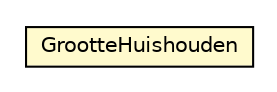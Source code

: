 #!/usr/local/bin/dot
#
# Class diagram 
# Generated by UMLGraph version R5_6-24-gf6e263 (http://www.umlgraph.org/)
#

digraph G {
	edge [fontname="Helvetica",fontsize=10,labelfontname="Helvetica",labelfontsize=10];
	node [fontname="Helvetica",fontsize=10,shape=plaintext];
	nodesep=0.25;
	ranksep=0.5;
	// nl.egem.stuf.sector.bg._0204.HHDFund.GrootteHuishouden
	c62881 [label=<<table title="nl.egem.stuf.sector.bg._0204.HHDFund.GrootteHuishouden" border="0" cellborder="1" cellspacing="0" cellpadding="2" port="p" bgcolor="lemonChiffon" href="./HHDFund.GrootteHuishouden.html">
		<tr><td><table border="0" cellspacing="0" cellpadding="1">
<tr><td align="center" balign="center"> GrootteHuishouden </td></tr>
		</table></td></tr>
		</table>>, URL="./HHDFund.GrootteHuishouden.html", fontname="Helvetica", fontcolor="black", fontsize=10.0];
}

